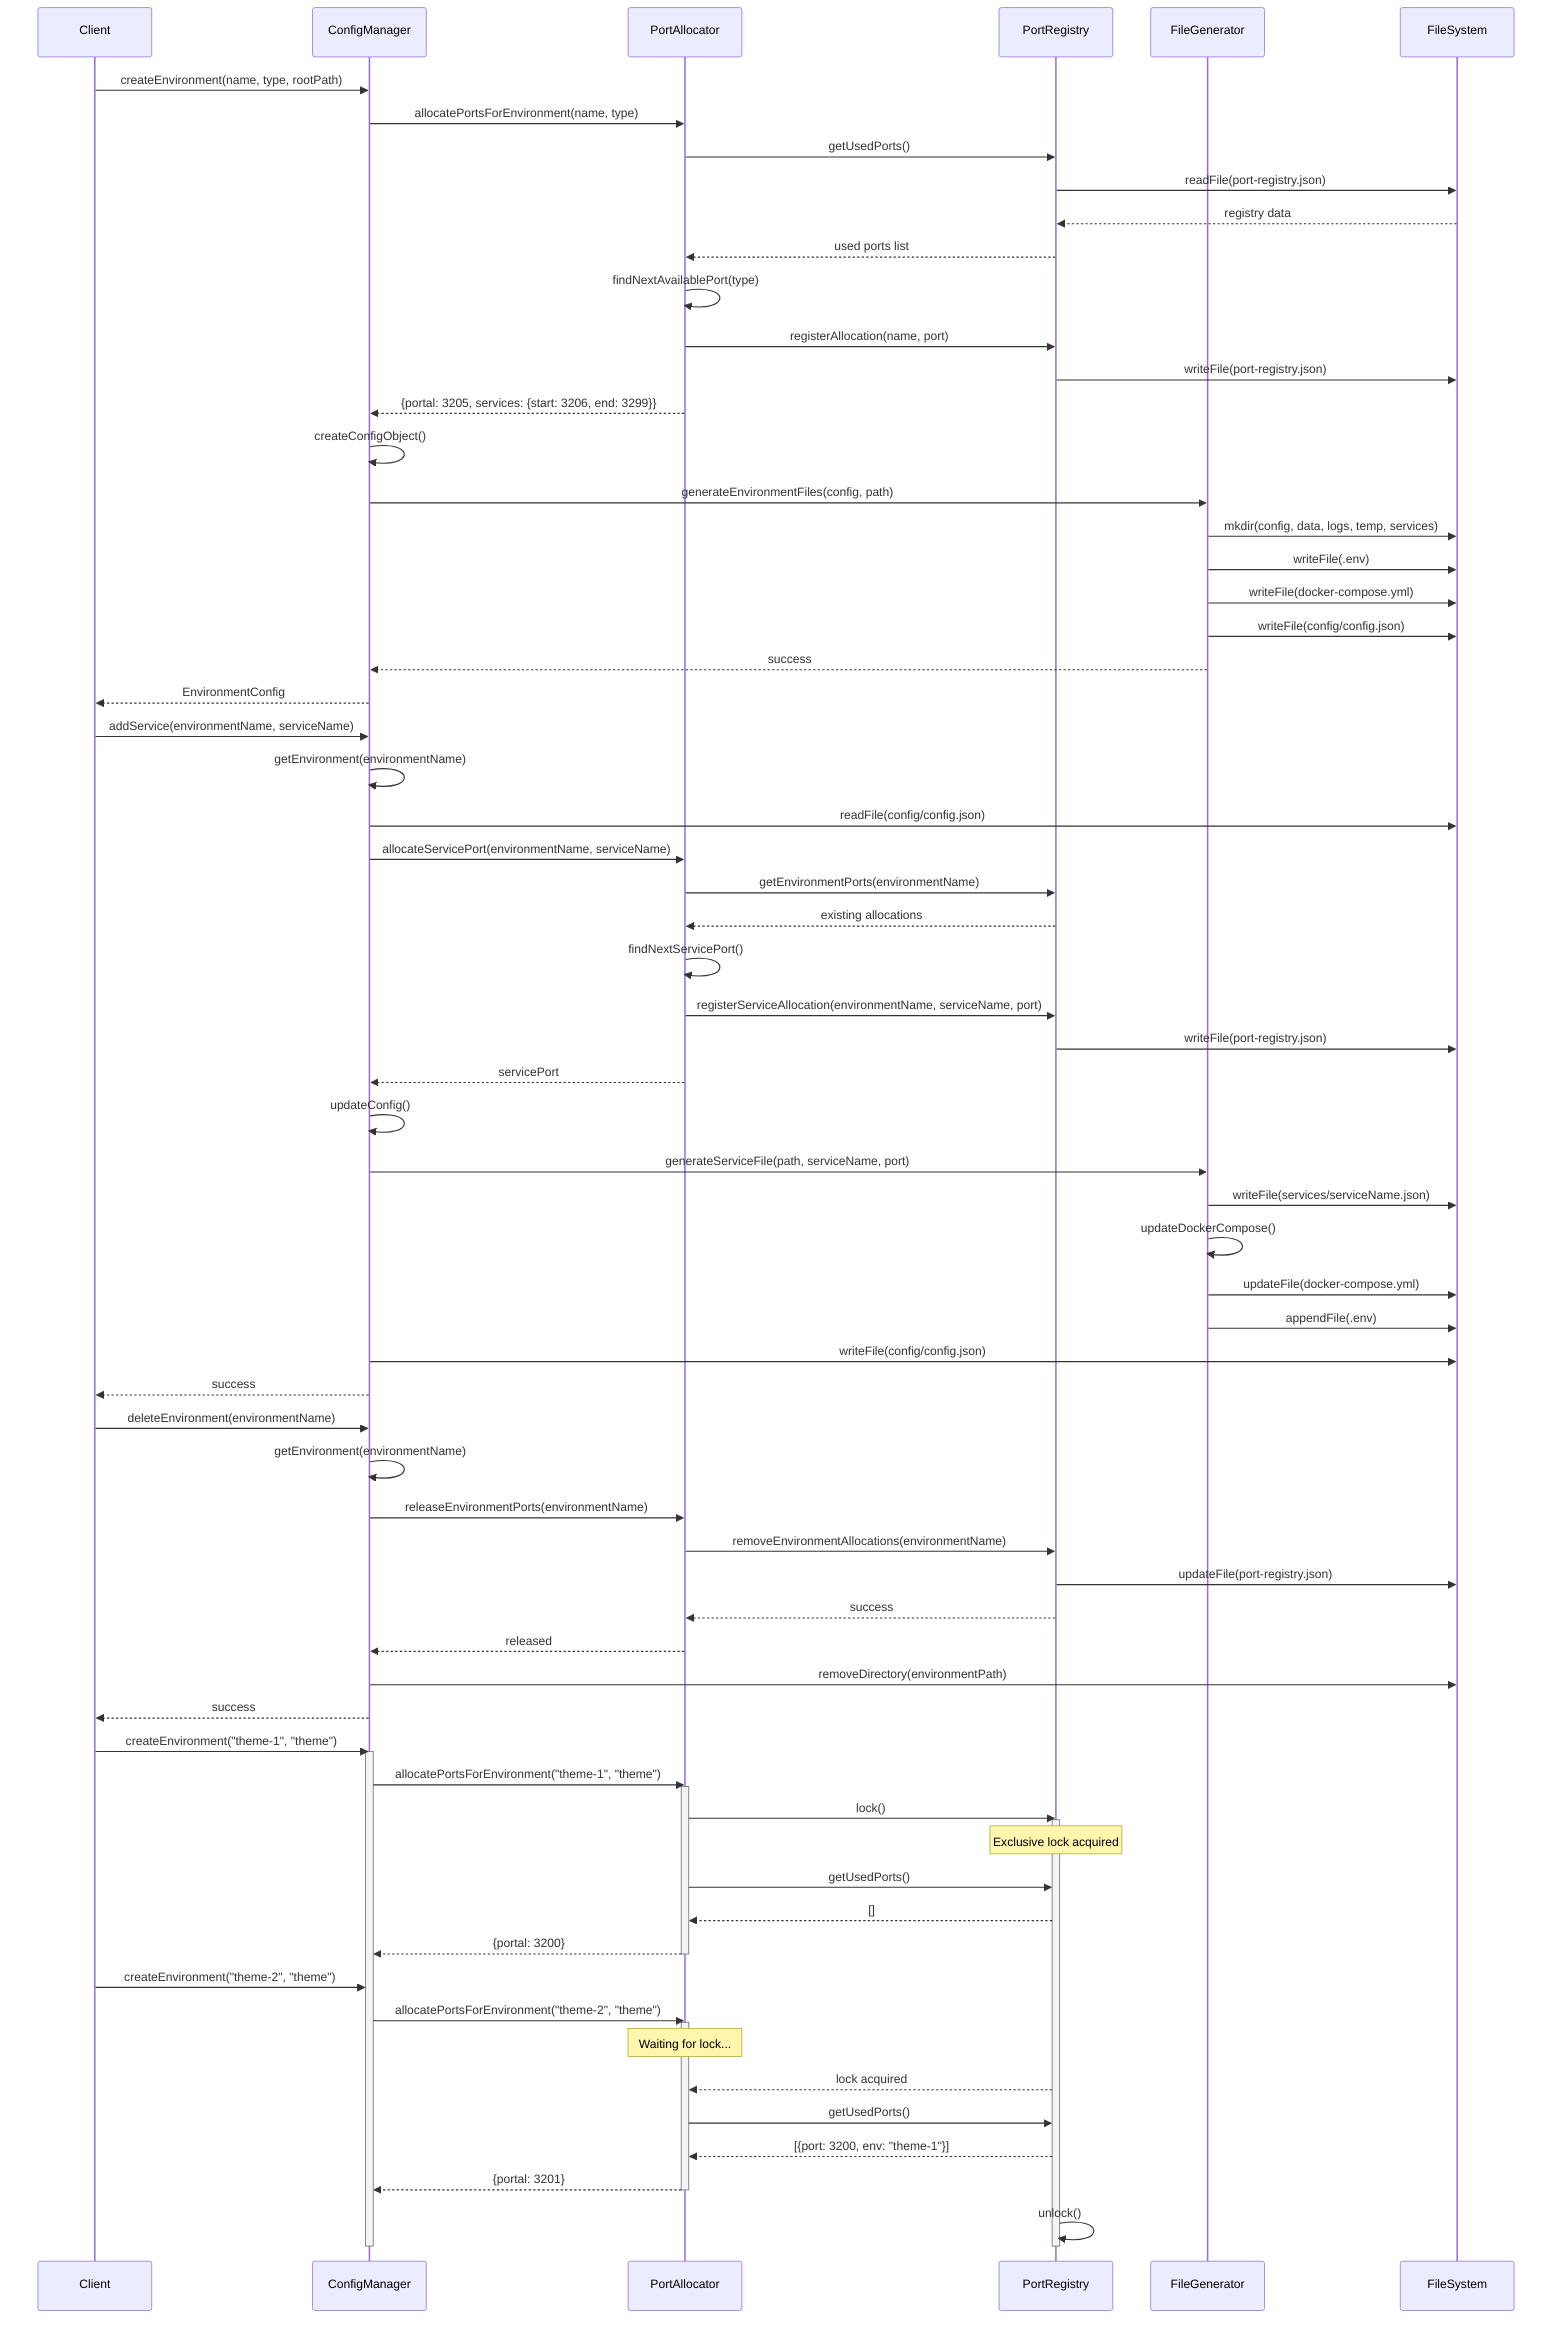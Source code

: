 sequenceDiagram
    participant Client
    participant ConfigManager
    participant PortAllocator
    participant PortRegistry
    participant FileGenerator
    participant FileSystem

    %% Creating new environment with automatic port allocation
    Client->>ConfigManager: createEnvironment(name, type, rootPath)
    ConfigManager->>PortAllocator: allocatePortsForEnvironment(name, type)
    PortAllocator->>PortRegistry: getUsedPorts()
    PortRegistry->>FileSystem: readFile(port-registry.json)
    FileSystem-->>PortRegistry: registry data
    PortRegistry-->>PortAllocator: used ports list
    PortAllocator->>PortAllocator: findNextAvailablePort(type)
    PortAllocator->>PortRegistry: registerAllocation(name, port)
    PortRegistry->>FileSystem: writeFile(port-registry.json)
    PortAllocator-->>ConfigManager: {portal: 3205, services: {start: 3206, end: 3299}}
    ConfigManager->>ConfigManager: createConfigObject()
    ConfigManager->>FileGenerator: generateEnvironmentFiles(config, path)
    FileGenerator->>FileSystem: mkdir(config, data, logs, temp, services)
    FileGenerator->>FileSystem: writeFile(.env)
    FileGenerator->>FileSystem: writeFile(docker-compose.yml)
    FileGenerator->>FileSystem: writeFile(config/config.json)
    FileGenerator-->>ConfigManager: success
    ConfigManager-->>Client: EnvironmentConfig

    %% Adding service to existing environment
    Client->>ConfigManager: addService(environmentName, serviceName)
    ConfigManager->>ConfigManager: getEnvironment(environmentName)
    ConfigManager->>FileSystem: readFile(config/config.json)
    ConfigManager->>PortAllocator: allocateServicePort(environmentName, serviceName)
    PortAllocator->>PortRegistry: getEnvironmentPorts(environmentName)
    PortRegistry-->>PortAllocator: existing allocations
    PortAllocator->>PortAllocator: findNextServicePort()
    PortAllocator->>PortRegistry: registerServiceAllocation(environmentName, serviceName, port)
    PortRegistry->>FileSystem: writeFile(port-registry.json)
    PortAllocator-->>ConfigManager: servicePort
    ConfigManager->>ConfigManager: updateConfig()
    ConfigManager->>FileGenerator: generateServiceFile(path, serviceName, port)
    FileGenerator->>FileSystem: writeFile(services/serviceName.json)
    FileGenerator->>FileGenerator: updateDockerCompose()
    FileGenerator->>FileSystem: updateFile(docker-compose.yml)
    FileGenerator->>FileSystem: appendFile(.env)
    ConfigManager->>FileSystem: writeFile(config/config.json)
    ConfigManager-->>Client: success

    %% Deleting environment and releasing ports
    Client->>ConfigManager: deleteEnvironment(environmentName)
    ConfigManager->>ConfigManager: getEnvironment(environmentName)
    ConfigManager->>PortAllocator: releaseEnvironmentPorts(environmentName)
    PortAllocator->>PortRegistry: removeEnvironmentAllocations(environmentName)
    PortRegistry->>FileSystem: updateFile(port-registry.json)
    PortRegistry-->>PortAllocator: success
    PortAllocator-->>ConfigManager: released
    ConfigManager->>FileSystem: removeDirectory(environmentPath)
    ConfigManager-->>Client: success

    %% Port conflict prevention across multiple environments
    Client->>ConfigManager: createEnvironment("theme-1", "theme")
    activate ConfigManager
    ConfigManager->>PortAllocator: allocatePortsForEnvironment("theme-1", "theme")
    activate PortAllocator
    PortAllocator->>PortRegistry: lock()
    activate PortRegistry
    Note over PortRegistry: Exclusive lock acquired
    PortAllocator->>PortRegistry: getUsedPorts()
    PortRegistry-->>PortAllocator: []
    PortAllocator-->>ConfigManager: {portal: 3200}
    deactivate PortAllocator
    
    Client->>ConfigManager: createEnvironment("theme-2", "theme")
    ConfigManager->>PortAllocator: allocatePortsForEnvironment("theme-2", "theme")
    activate PortAllocator
    Note over PortAllocator: Waiting for lock...
    PortRegistry-->>PortAllocator: lock acquired
    PortAllocator->>PortRegistry: getUsedPorts()
    PortRegistry-->>PortAllocator: [{port: 3200, env: "theme-1"}]
    PortAllocator-->>ConfigManager: {portal: 3201}
    deactivate PortAllocator
    PortRegistry->>PortRegistry: unlock()
    deactivate PortRegistry
    deactivate ConfigManager